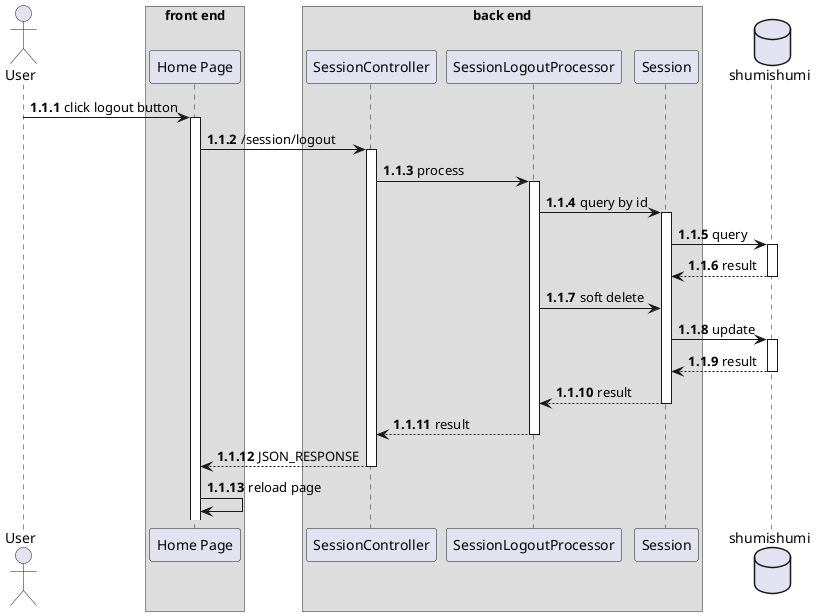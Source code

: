 @startuml logout
autonumber 1.1.1

actor User as u

box "front end"
participant "Home Page" as home
end box

box "back end"
participant "SessionController" as sc

participant "SessionLogoutProcessor" as proc

participant "Session" as sm
end box

database shumishumi as db

u -> home++ : click logout button
home -> sc++ : /session/logout

sc -> proc++ : process

proc -> sm++ : query by id
sm -> db++ : query
return result

proc -> sm : soft delete
sm -> db++ : update
return result
return result

return result

return JSON_RESPONSE

home -> home : reload page

@enduml